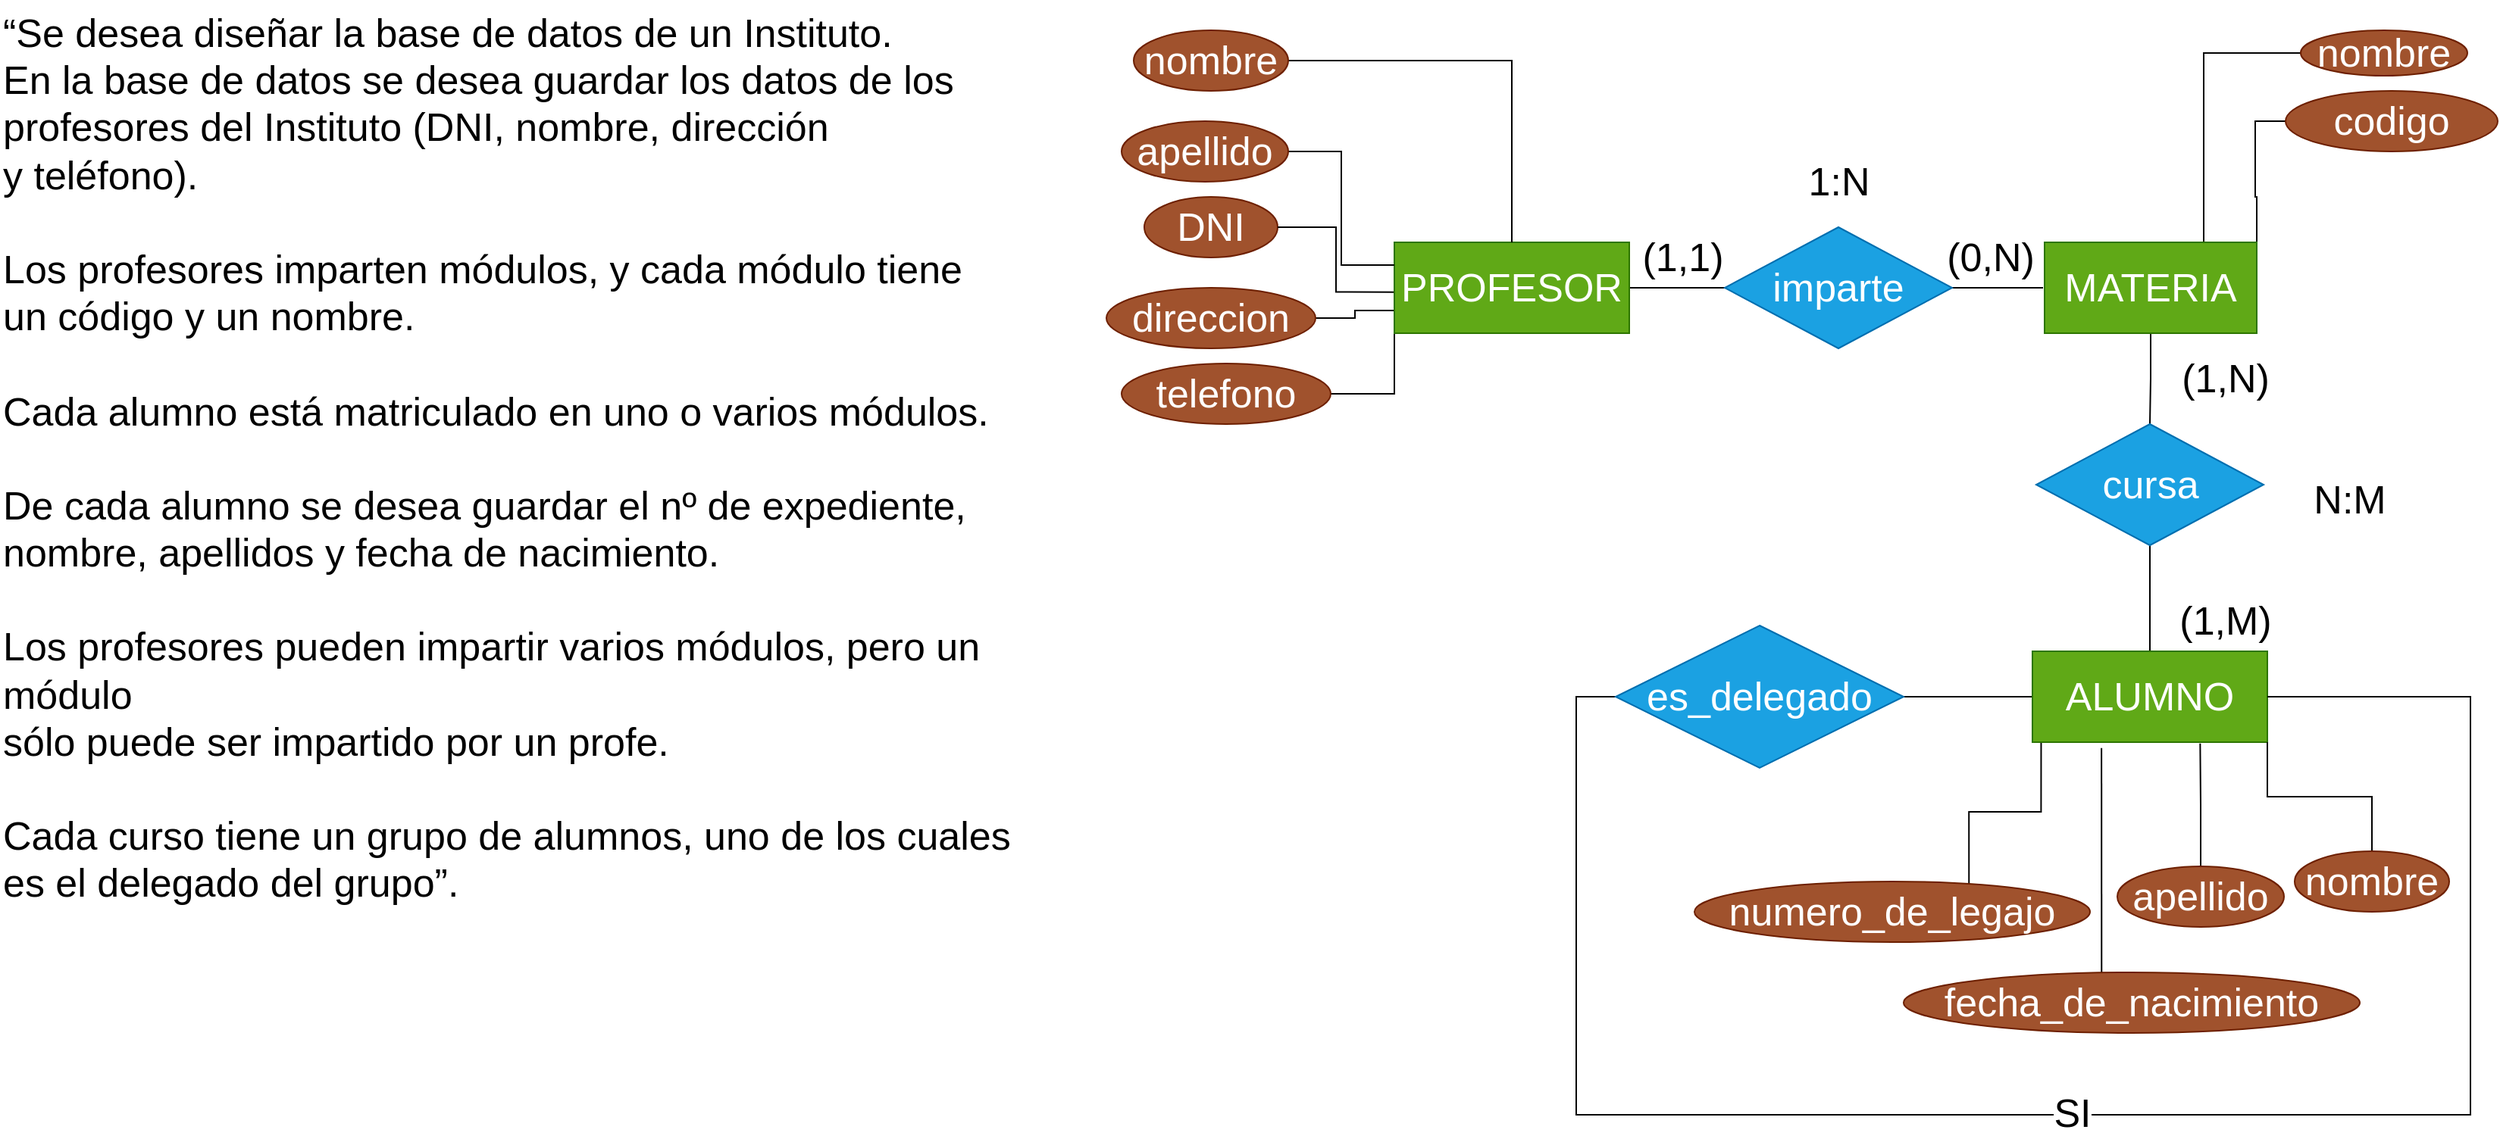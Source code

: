 <mxfile version="27.0.3">
  <diagram id="R2lEEEUBdFMjLlhIrx00" name="Page-1">
    <mxGraphModel dx="3343" dy="1447" grid="1" gridSize="10" guides="1" tooltips="1" connect="1" arrows="1" fold="1" page="1" pageScale="1" pageWidth="850" pageHeight="1100" math="0" shadow="0" extFonts="Permanent Marker^https://fonts.googleapis.com/css?family=Permanent+Marker">
      <root>
        <mxCell id="0" />
        <mxCell id="1" parent="0" />
        <mxCell id="dGBJghSwvF1F05b7C5gR-1" value="“Se desea diseñar la base de datos de un Instituto.&#xa;En la base de datos se desea guardar los datos de los profesores del Instituto (DNI, nombre, dirección y teléfono).  &#xa;&#xa;Los profesores imparten módulos, y cada módulo tiene un código y un nombre. &#xa;&#xa;Cada alumno está matriculado en uno o varios módulos.  &#xa;&#xa;De cada alumno se desea guardar el nº de expediente, nombre, apellidos y fecha de nacimiento. &#xa;&#xa;Los profesores pueden impartir varios módulos, pero un módulo &#xa;sólo puede ser impartido por un profe. &#xa;&#xa;Cada curso tiene un grupo de alumnos, uno de los cuales es el delegado del grupo”." style="text;whiteSpace=wrap;fontSize=26;" vertex="1" parent="1">
          <mxGeometry x="-810" y="14" width="670" height="636" as="geometry" />
        </mxCell>
        <mxCell id="dGBJghSwvF1F05b7C5gR-2" style="edgeStyle=orthogonalEdgeStyle;rounded=0;orthogonalLoop=1;jettySize=auto;html=1;exitX=1;exitY=0.5;exitDx=0;exitDy=0;entryX=0;entryY=0.5;entryDx=0;entryDy=0;endArrow=none;startFill=0;fontSize=26;" edge="1" parent="1" source="dGBJghSwvF1F05b7C5gR-3" target="dGBJghSwvF1F05b7C5gR-12">
          <mxGeometry relative="1" as="geometry" />
        </mxCell>
        <mxCell id="dGBJghSwvF1F05b7C5gR-26" style="edgeStyle=orthogonalEdgeStyle;rounded=0;orthogonalLoop=1;jettySize=auto;html=1;exitX=0;exitY=0.75;exitDx=0;exitDy=0;entryX=1;entryY=0.5;entryDx=0;entryDy=0;endArrow=none;startFill=0;" edge="1" parent="1" source="dGBJghSwvF1F05b7C5gR-3" target="dGBJghSwvF1F05b7C5gR-24">
          <mxGeometry relative="1" as="geometry" />
        </mxCell>
        <mxCell id="dGBJghSwvF1F05b7C5gR-27" style="edgeStyle=orthogonalEdgeStyle;rounded=0;orthogonalLoop=1;jettySize=auto;html=1;exitX=0;exitY=1;exitDx=0;exitDy=0;entryX=1;entryY=0.5;entryDx=0;entryDy=0;endArrow=none;startFill=0;" edge="1" parent="1" source="dGBJghSwvF1F05b7C5gR-3" target="dGBJghSwvF1F05b7C5gR-25">
          <mxGeometry relative="1" as="geometry" />
        </mxCell>
        <mxCell id="dGBJghSwvF1F05b7C5gR-3" value="PROFESOR" style="rounded=0;whiteSpace=wrap;html=1;fontSize=26;fillColor=#60a917;fontColor=#ffffff;strokeColor=#2D7600;" vertex="1" parent="1">
          <mxGeometry x="110" y="174" width="155" height="60" as="geometry" />
        </mxCell>
        <mxCell id="dGBJghSwvF1F05b7C5gR-4" style="edgeStyle=orthogonalEdgeStyle;rounded=0;orthogonalLoop=1;jettySize=auto;html=1;exitX=1;exitY=0.5;exitDx=0;exitDy=0;entryX=0.5;entryY=0;entryDx=0;entryDy=0;endArrow=none;startFill=0;fontSize=26;" edge="1" parent="1" source="dGBJghSwvF1F05b7C5gR-5" target="dGBJghSwvF1F05b7C5gR-3">
          <mxGeometry relative="1" as="geometry" />
        </mxCell>
        <mxCell id="dGBJghSwvF1F05b7C5gR-5" value="nombre" style="ellipse;whiteSpace=wrap;html=1;fontSize=26;fillColor=#a0522d;fontColor=#ffffff;strokeColor=#6D1F00;" vertex="1" parent="1">
          <mxGeometry x="-62" y="34" width="102" height="40" as="geometry" />
        </mxCell>
        <mxCell id="dGBJghSwvF1F05b7C5gR-6" style="edgeStyle=orthogonalEdgeStyle;rounded=0;orthogonalLoop=1;jettySize=auto;html=1;exitX=1;exitY=0.5;exitDx=0;exitDy=0;entryX=0;entryY=0.25;entryDx=0;entryDy=0;endArrow=none;startFill=0;fontSize=26;" edge="1" parent="1" source="dGBJghSwvF1F05b7C5gR-7" target="dGBJghSwvF1F05b7C5gR-3">
          <mxGeometry relative="1" as="geometry" />
        </mxCell>
        <mxCell id="dGBJghSwvF1F05b7C5gR-7" value="apellido" style="ellipse;whiteSpace=wrap;html=1;fontSize=26;fillColor=#a0522d;fontColor=#ffffff;strokeColor=#6D1F00;" vertex="1" parent="1">
          <mxGeometry x="-70" y="94" width="110" height="40" as="geometry" />
        </mxCell>
        <mxCell id="dGBJghSwvF1F05b7C5gR-8" value="DNI" style="ellipse;whiteSpace=wrap;html=1;fontSize=26;fillColor=#a0522d;fontColor=#ffffff;strokeColor=#6D1F00;" vertex="1" parent="1">
          <mxGeometry x="-55" y="144" width="88" height="40" as="geometry" />
        </mxCell>
        <mxCell id="dGBJghSwvF1F05b7C5gR-9" style="edgeStyle=orthogonalEdgeStyle;rounded=0;orthogonalLoop=1;jettySize=auto;html=1;exitX=1;exitY=0.5;exitDx=0;exitDy=0;entryX=-0.003;entryY=0.547;entryDx=0;entryDy=0;entryPerimeter=0;endArrow=none;startFill=0;fontSize=26;" edge="1" parent="1" source="dGBJghSwvF1F05b7C5gR-8" target="dGBJghSwvF1F05b7C5gR-3">
          <mxGeometry relative="1" as="geometry" />
        </mxCell>
        <mxCell id="dGBJghSwvF1F05b7C5gR-11" style="edgeStyle=orthogonalEdgeStyle;rounded=0;orthogonalLoop=1;jettySize=auto;html=1;exitX=1;exitY=0.5;exitDx=0;exitDy=0;entryX=0;entryY=0.5;entryDx=0;entryDy=0;endArrow=none;startFill=0;fontSize=26;" edge="1" parent="1" source="dGBJghSwvF1F05b7C5gR-12">
          <mxGeometry relative="1" as="geometry">
            <mxPoint x="538" y="204" as="targetPoint" />
          </mxGeometry>
        </mxCell>
        <mxCell id="dGBJghSwvF1F05b7C5gR-12" value="imparte" style="rhombus;whiteSpace=wrap;html=1;fontSize=26;fillColor=#1ba1e2;fontColor=#ffffff;strokeColor=#006EAF;" vertex="1" parent="1">
          <mxGeometry x="328" y="164" width="150" height="80" as="geometry" />
        </mxCell>
        <mxCell id="dGBJghSwvF1F05b7C5gR-13" style="edgeStyle=orthogonalEdgeStyle;rounded=0;orthogonalLoop=1;jettySize=auto;html=1;exitX=0;exitY=0.5;exitDx=0;exitDy=0;entryX=0.75;entryY=0;entryDx=0;entryDy=0;endArrow=none;startFill=0;fontSize=26;" edge="1" parent="1" source="dGBJghSwvF1F05b7C5gR-14" target="dGBJghSwvF1F05b7C5gR-22">
          <mxGeometry relative="1" as="geometry">
            <mxPoint x="678" y="174" as="targetPoint" />
          </mxGeometry>
        </mxCell>
        <mxCell id="dGBJghSwvF1F05b7C5gR-14" value="nombre" style="ellipse;whiteSpace=wrap;html=1;fontSize=26;fillColor=#a0522d;fontColor=#ffffff;strokeColor=#6D1F00;" vertex="1" parent="1">
          <mxGeometry x="708" y="34" width="110" height="30" as="geometry" />
        </mxCell>
        <mxCell id="dGBJghSwvF1F05b7C5gR-15" style="edgeStyle=orthogonalEdgeStyle;rounded=0;orthogonalLoop=1;jettySize=auto;html=1;exitX=0;exitY=0.5;exitDx=0;exitDy=0;entryX=1;entryY=0;entryDx=0;entryDy=0;endArrow=none;startFill=0;fontSize=26;" edge="1" parent="1" source="dGBJghSwvF1F05b7C5gR-16" target="dGBJghSwvF1F05b7C5gR-22">
          <mxGeometry relative="1" as="geometry">
            <mxPoint x="678" y="189" as="targetPoint" />
          </mxGeometry>
        </mxCell>
        <mxCell id="dGBJghSwvF1F05b7C5gR-16" value="codigo" style="ellipse;whiteSpace=wrap;html=1;fontSize=26;fillColor=#a0522d;fontColor=#ffffff;strokeColor=#6D1F00;" vertex="1" parent="1">
          <mxGeometry x="698" y="74" width="140" height="40" as="geometry" />
        </mxCell>
        <mxCell id="dGBJghSwvF1F05b7C5gR-18" value="&lt;font&gt;(1,1)&lt;/font&gt;" style="text;html=1;align=center;verticalAlign=middle;resizable=0;points=[];autosize=1;strokeColor=none;fillColor=none;fontSize=26;" vertex="1" parent="1">
          <mxGeometry x="260" y="164" width="80" height="40" as="geometry" />
        </mxCell>
        <mxCell id="dGBJghSwvF1F05b7C5gR-19" value="&lt;font&gt;(0,N)&lt;/font&gt;" style="text;html=1;align=center;verticalAlign=middle;resizable=0;points=[];autosize=1;strokeColor=none;fillColor=none;fontSize=26;" vertex="1" parent="1">
          <mxGeometry x="463" y="164" width="80" height="40" as="geometry" />
        </mxCell>
        <mxCell id="dGBJghSwvF1F05b7C5gR-20" value="&lt;div&gt;&lt;span style=&quot;background-color: transparent; color: light-dark(rgb(0, 0, 0), rgb(255, 255, 255));&quot;&gt;1:N&lt;/span&gt;&lt;/div&gt;" style="text;html=1;align=center;verticalAlign=middle;resizable=0;points=[];autosize=1;strokeColor=none;fillColor=none;fontSize=26;" vertex="1" parent="1">
          <mxGeometry x="373" y="114" width="60" height="40" as="geometry" />
        </mxCell>
        <mxCell id="dGBJghSwvF1F05b7C5gR-40" style="edgeStyle=orthogonalEdgeStyle;rounded=0;orthogonalLoop=1;jettySize=auto;html=1;exitX=0.5;exitY=1;exitDx=0;exitDy=0;entryX=0.5;entryY=0;entryDx=0;entryDy=0;endArrow=none;startFill=0;" edge="1" parent="1" source="dGBJghSwvF1F05b7C5gR-22" target="dGBJghSwvF1F05b7C5gR-39">
          <mxGeometry relative="1" as="geometry" />
        </mxCell>
        <mxCell id="dGBJghSwvF1F05b7C5gR-22" value="MATERIA" style="rounded=0;whiteSpace=wrap;html=1;fontSize=26;fillColor=#60a917;fontColor=#ffffff;strokeColor=#2D7600;" vertex="1" parent="1">
          <mxGeometry x="539" y="174" width="140" height="60" as="geometry" />
        </mxCell>
        <mxCell id="dGBJghSwvF1F05b7C5gR-24" value="direccion" style="ellipse;whiteSpace=wrap;html=1;fontSize=26;fillColor=#a0522d;fontColor=#ffffff;strokeColor=#6D1F00;" vertex="1" parent="1">
          <mxGeometry x="-80" y="204" width="138" height="40" as="geometry" />
        </mxCell>
        <mxCell id="dGBJghSwvF1F05b7C5gR-25" value="telefono" style="ellipse;whiteSpace=wrap;html=1;fontSize=26;fillColor=#a0522d;fontColor=#ffffff;strokeColor=#6D1F00;" vertex="1" parent="1">
          <mxGeometry x="-70" y="254" width="138" height="40" as="geometry" />
        </mxCell>
        <mxCell id="dGBJghSwvF1F05b7C5gR-28" style="edgeStyle=orthogonalEdgeStyle;rounded=0;orthogonalLoop=1;jettySize=auto;html=1;exitX=0.037;exitY=0.999;exitDx=0;exitDy=0;entryX=0.694;entryY=0.075;entryDx=0;entryDy=0;endArrow=none;startFill=0;entryPerimeter=0;exitPerimeter=0;" edge="1" parent="1" source="dGBJghSwvF1F05b7C5gR-30" target="dGBJghSwvF1F05b7C5gR-37">
          <mxGeometry relative="1" as="geometry" />
        </mxCell>
        <mxCell id="dGBJghSwvF1F05b7C5gR-29" style="edgeStyle=orthogonalEdgeStyle;rounded=0;orthogonalLoop=1;jettySize=auto;html=1;exitX=0.294;exitY=1.065;exitDx=0;exitDy=0;entryX=0.434;entryY=0.042;entryDx=0;entryDy=0;endArrow=none;startFill=0;entryPerimeter=0;exitPerimeter=0;" edge="1" parent="1" source="dGBJghSwvF1F05b7C5gR-30" target="dGBJghSwvF1F05b7C5gR-38">
          <mxGeometry relative="1" as="geometry" />
        </mxCell>
        <mxCell id="dGBJghSwvF1F05b7C5gR-41" style="edgeStyle=orthogonalEdgeStyle;rounded=0;orthogonalLoop=1;jettySize=auto;html=1;exitX=0.5;exitY=0;exitDx=0;exitDy=0;entryX=0.5;entryY=1;entryDx=0;entryDy=0;endArrow=none;startFill=0;" edge="1" parent="1" source="dGBJghSwvF1F05b7C5gR-30" target="dGBJghSwvF1F05b7C5gR-39">
          <mxGeometry relative="1" as="geometry" />
        </mxCell>
        <mxCell id="dGBJghSwvF1F05b7C5gR-46" style="edgeStyle=orthogonalEdgeStyle;rounded=0;orthogonalLoop=1;jettySize=auto;html=1;exitX=0;exitY=0.5;exitDx=0;exitDy=0;endArrow=none;startFill=0;" edge="1" parent="1" source="dGBJghSwvF1F05b7C5gR-30" target="dGBJghSwvF1F05b7C5gR-45">
          <mxGeometry relative="1" as="geometry" />
        </mxCell>
        <mxCell id="dGBJghSwvF1F05b7C5gR-30" value="ALUMNO" style="rounded=0;whiteSpace=wrap;html=1;fontSize=26;fillColor=#60a917;fontColor=#ffffff;strokeColor=#2D7600;" vertex="1" parent="1">
          <mxGeometry x="531" y="444" width="155" height="60" as="geometry" />
        </mxCell>
        <mxCell id="dGBJghSwvF1F05b7C5gR-31" style="edgeStyle=orthogonalEdgeStyle;rounded=0;orthogonalLoop=1;jettySize=auto;html=1;exitX=0.5;exitY=0;exitDx=0;exitDy=0;entryX=1;entryY=1;entryDx=0;entryDy=0;endArrow=none;startFill=0;fontSize=26;" edge="1" parent="1" source="dGBJghSwvF1F05b7C5gR-32" target="dGBJghSwvF1F05b7C5gR-30">
          <mxGeometry relative="1" as="geometry" />
        </mxCell>
        <mxCell id="dGBJghSwvF1F05b7C5gR-32" value="nombre" style="ellipse;whiteSpace=wrap;html=1;fontSize=26;fillColor=#a0522d;fontColor=#ffffff;strokeColor=#6D1F00;" vertex="1" parent="1">
          <mxGeometry x="704" y="576" width="102" height="40" as="geometry" />
        </mxCell>
        <mxCell id="dGBJghSwvF1F05b7C5gR-33" style="edgeStyle=orthogonalEdgeStyle;rounded=0;orthogonalLoop=1;jettySize=auto;html=1;exitX=0.5;exitY=0;exitDx=0;exitDy=0;entryX=0.714;entryY=1.015;entryDx=0;entryDy=0;endArrow=none;startFill=0;fontSize=26;entryPerimeter=0;" edge="1" parent="1" source="dGBJghSwvF1F05b7C5gR-34" target="dGBJghSwvF1F05b7C5gR-30">
          <mxGeometry relative="1" as="geometry" />
        </mxCell>
        <mxCell id="dGBJghSwvF1F05b7C5gR-34" value="apellido" style="ellipse;whiteSpace=wrap;html=1;fontSize=26;fillColor=#a0522d;fontColor=#ffffff;strokeColor=#6D1F00;" vertex="1" parent="1">
          <mxGeometry x="587" y="586" width="110" height="40" as="geometry" />
        </mxCell>
        <mxCell id="dGBJghSwvF1F05b7C5gR-37" value="numero_de_legajo" style="ellipse;whiteSpace=wrap;html=1;fontSize=26;fillColor=#a0522d;fontColor=#ffffff;strokeColor=#6D1F00;" vertex="1" parent="1">
          <mxGeometry x="308" y="596" width="261" height="40" as="geometry" />
        </mxCell>
        <mxCell id="dGBJghSwvF1F05b7C5gR-38" value="fecha_de_nacimiento" style="ellipse;whiteSpace=wrap;html=1;fontSize=26;fillColor=#a0522d;fontColor=#ffffff;strokeColor=#6D1F00;" vertex="1" parent="1">
          <mxGeometry x="446" y="656" width="301" height="40" as="geometry" />
        </mxCell>
        <mxCell id="dGBJghSwvF1F05b7C5gR-39" value="cursa" style="rhombus;whiteSpace=wrap;html=1;fontSize=26;fillColor=#1ba1e2;fontColor=#ffffff;strokeColor=#006EAF;" vertex="1" parent="1">
          <mxGeometry x="533.5" y="294" width="150" height="80" as="geometry" />
        </mxCell>
        <mxCell id="dGBJghSwvF1F05b7C5gR-42" value="&lt;font&gt;(1,N)&lt;/font&gt;" style="text;html=1;align=center;verticalAlign=middle;resizable=0;points=[];autosize=1;strokeColor=none;fillColor=none;fontSize=26;" vertex="1" parent="1">
          <mxGeometry x="618" y="244" width="80" height="40" as="geometry" />
        </mxCell>
        <mxCell id="dGBJghSwvF1F05b7C5gR-43" value="&lt;font&gt;(1,M)&lt;/font&gt;" style="text;html=1;align=center;verticalAlign=middle;resizable=0;points=[];autosize=1;strokeColor=none;fillColor=none;fontSize=26;" vertex="1" parent="1">
          <mxGeometry x="618" y="404" width="80" height="40" as="geometry" />
        </mxCell>
        <mxCell id="dGBJghSwvF1F05b7C5gR-44" value="&lt;div&gt;&lt;span style=&quot;background-color: transparent; color: light-dark(rgb(0, 0, 0), rgb(255, 255, 255));&quot;&gt;N:M&lt;/span&gt;&lt;/div&gt;" style="text;html=1;align=center;verticalAlign=middle;resizable=0;points=[];autosize=1;strokeColor=none;fillColor=none;fontSize=26;" vertex="1" parent="1">
          <mxGeometry x="705" y="324" width="70" height="40" as="geometry" />
        </mxCell>
        <mxCell id="dGBJghSwvF1F05b7C5gR-47" style="edgeStyle=orthogonalEdgeStyle;rounded=0;orthogonalLoop=1;jettySize=auto;html=1;exitX=0;exitY=0.5;exitDx=0;exitDy=0;entryX=1;entryY=0.5;entryDx=0;entryDy=0;endArrow=none;startFill=0;" edge="1" parent="1" source="dGBJghSwvF1F05b7C5gR-45" target="dGBJghSwvF1F05b7C5gR-30">
          <mxGeometry relative="1" as="geometry">
            <Array as="points">
              <mxPoint x="230" y="474" />
              <mxPoint x="230" y="750" />
              <mxPoint x="820" y="750" />
              <mxPoint x="820" y="474" />
            </Array>
          </mxGeometry>
        </mxCell>
        <mxCell id="dGBJghSwvF1F05b7C5gR-48" value="SI" style="edgeLabel;html=1;align=center;verticalAlign=middle;resizable=0;points=[];fontSize=26;" vertex="1" connectable="0" parent="dGBJghSwvF1F05b7C5gR-47">
          <mxGeometry x="-0.034" y="1" relative="1" as="geometry">
            <mxPoint as="offset" />
          </mxGeometry>
        </mxCell>
        <mxCell id="dGBJghSwvF1F05b7C5gR-45" value="es_delegado" style="rhombus;whiteSpace=wrap;html=1;fontSize=26;fillColor=#1ba1e2;fontColor=#ffffff;strokeColor=#006EAF;" vertex="1" parent="1">
          <mxGeometry x="256" y="427" width="190" height="94" as="geometry" />
        </mxCell>
      </root>
    </mxGraphModel>
  </diagram>
</mxfile>
